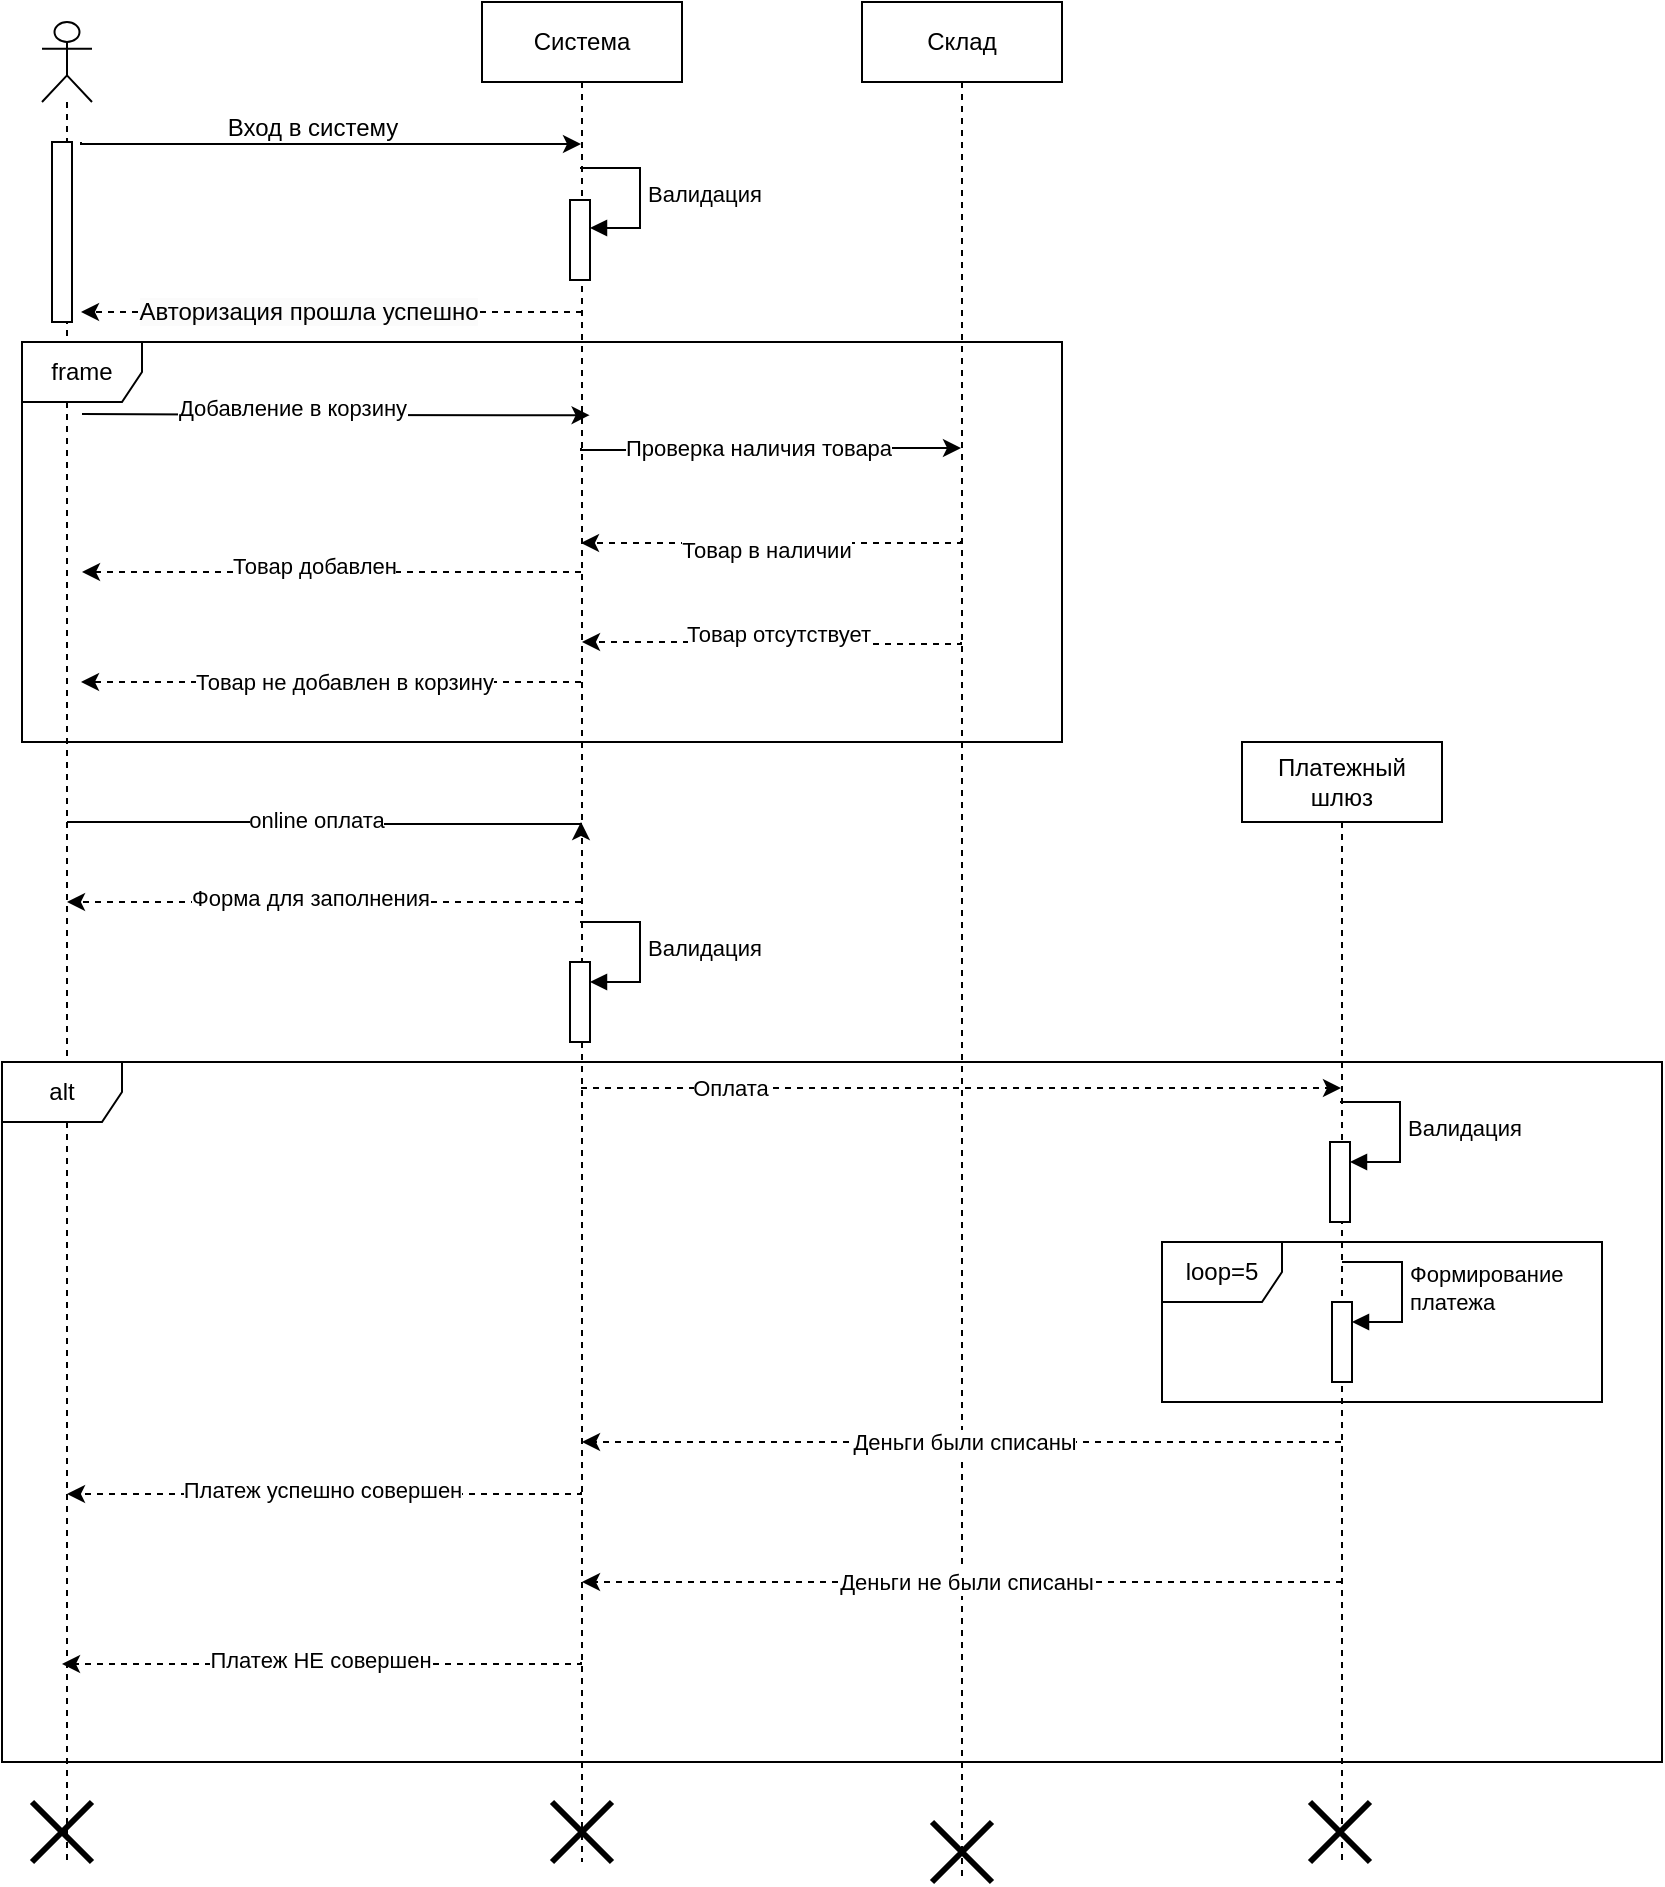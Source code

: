 <mxfile version="24.8.6">
  <diagram name="Страница — 1" id="6xXkJkRRRqOf_YEWVa_d">
    <mxGraphModel dx="756" dy="410" grid="1" gridSize="10" guides="1" tooltips="1" connect="1" arrows="1" fold="1" page="1" pageScale="1" pageWidth="827" pageHeight="1169" math="0" shadow="0">
      <root>
        <mxCell id="0" />
        <mxCell id="1" parent="0" />
        <mxCell id="rCTuz_Q_YtmbwdRgpNt7-6" style="edgeStyle=orthogonalEdgeStyle;rounded=0;orthogonalLoop=1;jettySize=auto;html=1;curved=0;" edge="1" parent="1" target="rCTuz_Q_YtmbwdRgpNt7-5">
          <mxGeometry relative="1" as="geometry">
            <mxPoint x="129.5" y="130" as="sourcePoint" />
            <mxPoint x="379.5" y="120" as="targetPoint" />
            <Array as="points">
              <mxPoint x="130" y="131" />
            </Array>
          </mxGeometry>
        </mxCell>
        <mxCell id="rCTuz_Q_YtmbwdRgpNt7-17" style="edgeStyle=orthogonalEdgeStyle;rounded=0;orthogonalLoop=1;jettySize=auto;html=1;curved=0;entryX=0.538;entryY=0.802;entryDx=0;entryDy=0;entryPerimeter=0;" edge="1" parent="1">
          <mxGeometry relative="1" as="geometry">
            <mxPoint x="130" y="266" as="sourcePoint" />
            <mxPoint x="383.8" y="266.6" as="targetPoint" />
            <Array as="points" />
          </mxGeometry>
        </mxCell>
        <mxCell id="rCTuz_Q_YtmbwdRgpNt7-18" value="Добавление в корзину" style="edgeLabel;html=1;align=center;verticalAlign=middle;resizable=0;points=[];" vertex="1" connectable="0" parent="rCTuz_Q_YtmbwdRgpNt7-17">
          <mxGeometry x="-0.175" y="4" relative="1" as="geometry">
            <mxPoint as="offset" />
          </mxGeometry>
        </mxCell>
        <mxCell id="rCTuz_Q_YtmbwdRgpNt7-35" style="edgeStyle=orthogonalEdgeStyle;rounded=0;orthogonalLoop=1;jettySize=auto;html=1;curved=0;" edge="1" parent="1" source="rCTuz_Q_YtmbwdRgpNt7-2">
          <mxGeometry relative="1" as="geometry">
            <mxPoint x="129.5" y="470" as="sourcePoint" />
            <mxPoint x="379.5" y="470" as="targetPoint" />
            <Array as="points">
              <mxPoint x="255" y="470" />
              <mxPoint x="255" y="471" />
            </Array>
          </mxGeometry>
        </mxCell>
        <mxCell id="rCTuz_Q_YtmbwdRgpNt7-36" value="online оплата" style="edgeLabel;html=1;align=center;verticalAlign=middle;resizable=0;points=[];" vertex="1" connectable="0" parent="rCTuz_Q_YtmbwdRgpNt7-35">
          <mxGeometry x="-0.239" y="1" relative="1" as="geometry">
            <mxPoint x="26" as="offset" />
          </mxGeometry>
        </mxCell>
        <mxCell id="rCTuz_Q_YtmbwdRgpNt7-2" value="" style="shape=umlLifeline;perimeter=lifelinePerimeter;whiteSpace=wrap;html=1;container=1;dropTarget=0;collapsible=0;recursiveResize=0;outlineConnect=0;portConstraint=eastwest;newEdgeStyle={&quot;curved&quot;:0,&quot;rounded&quot;:0};participant=umlActor;" vertex="1" parent="1">
          <mxGeometry x="110" y="70" width="25" height="920" as="geometry" />
        </mxCell>
        <mxCell id="rCTuz_Q_YtmbwdRgpNt7-24" value="" style="html=1;points=[[0,0,0,0,5],[0,1,0,0,-5],[1,0,0,0,5],[1,1,0,0,-5]];perimeter=orthogonalPerimeter;outlineConnect=0;targetShapes=umlLifeline;portConstraint=eastwest;newEdgeStyle={&quot;curved&quot;:0,&quot;rounded&quot;:0};" vertex="1" parent="rCTuz_Q_YtmbwdRgpNt7-2">
          <mxGeometry x="5" y="60" width="10" height="90" as="geometry" />
        </mxCell>
        <mxCell id="rCTuz_Q_YtmbwdRgpNt7-60" value="" style="shape=umlDestroy;whiteSpace=wrap;html=1;strokeWidth=3;targetShapes=umlLifeline;" vertex="1" parent="rCTuz_Q_YtmbwdRgpNt7-2">
          <mxGeometry x="-5" y="890" width="30" height="30" as="geometry" />
        </mxCell>
        <mxCell id="rCTuz_Q_YtmbwdRgpNt7-26" style="edgeStyle=orthogonalEdgeStyle;rounded=0;orthogonalLoop=1;jettySize=auto;html=1;curved=0;dashed=1;" edge="1" parent="1">
          <mxGeometry relative="1" as="geometry">
            <mxPoint x="569.5" y="329.5" as="sourcePoint" />
            <mxPoint x="379.5" y="330.5" as="targetPoint" />
            <Array as="points">
              <mxPoint x="570" y="330.5" />
            </Array>
          </mxGeometry>
        </mxCell>
        <mxCell id="rCTuz_Q_YtmbwdRgpNt7-29" value="Товар в наличии" style="edgeLabel;html=1;align=center;verticalAlign=middle;resizable=0;points=[];" vertex="1" connectable="0" parent="rCTuz_Q_YtmbwdRgpNt7-26">
          <mxGeometry x="0.035" y="3" relative="1" as="geometry">
            <mxPoint as="offset" />
          </mxGeometry>
        </mxCell>
        <mxCell id="rCTuz_Q_YtmbwdRgpNt7-30" style="edgeStyle=orthogonalEdgeStyle;rounded=0;orthogonalLoop=1;jettySize=auto;html=1;curved=0;dashed=1;" edge="1" parent="1" target="rCTuz_Q_YtmbwdRgpNt7-5">
          <mxGeometry relative="1" as="geometry">
            <mxPoint x="569.5" y="380" as="sourcePoint" />
            <mxPoint x="379.5" y="370" as="targetPoint" />
            <Array as="points">
              <mxPoint x="570" y="381" />
              <mxPoint x="475" y="381" />
              <mxPoint x="475" y="380" />
            </Array>
          </mxGeometry>
        </mxCell>
        <mxCell id="rCTuz_Q_YtmbwdRgpNt7-31" value="Товар отсутствует" style="edgeLabel;html=1;align=center;verticalAlign=middle;resizable=0;points=[];" vertex="1" connectable="0" parent="rCTuz_Q_YtmbwdRgpNt7-30">
          <mxGeometry x="0.266" y="-4" relative="1" as="geometry">
            <mxPoint x="27" as="offset" />
          </mxGeometry>
        </mxCell>
        <mxCell id="rCTuz_Q_YtmbwdRgpNt7-3" value="Склад" style="shape=umlLifeline;perimeter=lifelinePerimeter;whiteSpace=wrap;html=1;container=1;dropTarget=0;collapsible=0;recursiveResize=0;outlineConnect=0;portConstraint=eastwest;newEdgeStyle={&quot;curved&quot;:0,&quot;rounded&quot;:0};" vertex="1" parent="1">
          <mxGeometry x="520" y="60" width="100" height="940" as="geometry" />
        </mxCell>
        <mxCell id="rCTuz_Q_YtmbwdRgpNt7-63" value="" style="shape=umlDestroy;whiteSpace=wrap;html=1;strokeWidth=3;targetShapes=umlLifeline;" vertex="1" parent="rCTuz_Q_YtmbwdRgpNt7-3">
          <mxGeometry x="35" y="910" width="30" height="30" as="geometry" />
        </mxCell>
        <mxCell id="rCTuz_Q_YtmbwdRgpNt7-50" style="edgeStyle=orthogonalEdgeStyle;rounded=0;orthogonalLoop=1;jettySize=auto;html=1;curved=0;dashed=1;" edge="1" parent="1" source="rCTuz_Q_YtmbwdRgpNt7-4" target="rCTuz_Q_YtmbwdRgpNt7-5">
          <mxGeometry relative="1" as="geometry">
            <Array as="points">
              <mxPoint x="480" y="780" />
              <mxPoint x="480" y="780" />
            </Array>
          </mxGeometry>
        </mxCell>
        <mxCell id="rCTuz_Q_YtmbwdRgpNt7-51" value="Деньги были списаны" style="edgeLabel;html=1;align=center;verticalAlign=middle;resizable=0;points=[];" vertex="1" connectable="0" parent="rCTuz_Q_YtmbwdRgpNt7-50">
          <mxGeometry x="-0.191" y="2" relative="1" as="geometry">
            <mxPoint x="-35" y="-2" as="offset" />
          </mxGeometry>
        </mxCell>
        <mxCell id="rCTuz_Q_YtmbwdRgpNt7-4" value="Платежный шлюз" style="shape=umlLifeline;perimeter=lifelinePerimeter;whiteSpace=wrap;html=1;container=1;dropTarget=0;collapsible=0;recursiveResize=0;outlineConnect=0;portConstraint=eastwest;newEdgeStyle={&quot;curved&quot;:0,&quot;rounded&quot;:0};" vertex="1" parent="1">
          <mxGeometry x="710" y="430" width="100" height="560" as="geometry" />
        </mxCell>
        <mxCell id="rCTuz_Q_YtmbwdRgpNt7-44" value="" style="html=1;points=[[0,0,0,0,5],[0,1,0,0,-5],[1,0,0,0,5],[1,1,0,0,-5]];perimeter=orthogonalPerimeter;outlineConnect=0;targetShapes=umlLifeline;portConstraint=eastwest;newEdgeStyle={&quot;curved&quot;:0,&quot;rounded&quot;:0};" vertex="1" parent="rCTuz_Q_YtmbwdRgpNt7-4">
          <mxGeometry x="44" y="200" width="10" height="40" as="geometry" />
        </mxCell>
        <mxCell id="rCTuz_Q_YtmbwdRgpNt7-45" value="Валидация" style="html=1;align=left;spacingLeft=2;endArrow=block;rounded=0;edgeStyle=orthogonalEdgeStyle;curved=0;rounded=0;" edge="1" target="rCTuz_Q_YtmbwdRgpNt7-44" parent="rCTuz_Q_YtmbwdRgpNt7-4">
          <mxGeometry relative="1" as="geometry">
            <mxPoint x="49" y="180" as="sourcePoint" />
            <Array as="points">
              <mxPoint x="79" y="210" />
            </Array>
          </mxGeometry>
        </mxCell>
        <mxCell id="rCTuz_Q_YtmbwdRgpNt7-48" value="" style="html=1;points=[[0,0,0,0,5],[0,1,0,0,-5],[1,0,0,0,5],[1,1,0,0,-5]];perimeter=orthogonalPerimeter;outlineConnect=0;targetShapes=umlLifeline;portConstraint=eastwest;newEdgeStyle={&quot;curved&quot;:0,&quot;rounded&quot;:0};" vertex="1" parent="rCTuz_Q_YtmbwdRgpNt7-4">
          <mxGeometry x="45" y="280" width="10" height="40" as="geometry" />
        </mxCell>
        <mxCell id="rCTuz_Q_YtmbwdRgpNt7-49" value="Формирование&lt;div&gt;платежа&lt;/div&gt;" style="html=1;align=left;spacingLeft=2;endArrow=block;rounded=0;edgeStyle=orthogonalEdgeStyle;curved=0;rounded=0;" edge="1" target="rCTuz_Q_YtmbwdRgpNt7-48" parent="rCTuz_Q_YtmbwdRgpNt7-4">
          <mxGeometry relative="1" as="geometry">
            <mxPoint x="50" y="260" as="sourcePoint" />
            <Array as="points">
              <mxPoint x="80" y="290" />
            </Array>
          </mxGeometry>
        </mxCell>
        <mxCell id="rCTuz_Q_YtmbwdRgpNt7-64" value="" style="shape=umlDestroy;whiteSpace=wrap;html=1;strokeWidth=3;targetShapes=umlLifeline;" vertex="1" parent="rCTuz_Q_YtmbwdRgpNt7-4">
          <mxGeometry x="34" y="530" width="30" height="30" as="geometry" />
        </mxCell>
        <mxCell id="rCTuz_Q_YtmbwdRgpNt7-10" style="edgeStyle=orthogonalEdgeStyle;rounded=0;orthogonalLoop=1;jettySize=auto;html=1;curved=0;dashed=1;" edge="1" parent="1">
          <mxGeometry relative="1" as="geometry">
            <mxPoint x="380" y="215" as="sourcePoint" />
            <mxPoint x="129.5" y="215" as="targetPoint" />
          </mxGeometry>
        </mxCell>
        <mxCell id="rCTuz_Q_YtmbwdRgpNt7-16" value="&lt;span style=&quot;font-size: 12px; background-color: rgb(251, 251, 251);&quot;&gt;Авторизация прошла успешно&lt;/span&gt;" style="edgeLabel;html=1;align=center;verticalAlign=middle;resizable=0;points=[];" vertex="1" connectable="0" parent="rCTuz_Q_YtmbwdRgpNt7-10">
          <mxGeometry x="0.097" y="3" relative="1" as="geometry">
            <mxPoint y="-3" as="offset" />
          </mxGeometry>
        </mxCell>
        <mxCell id="rCTuz_Q_YtmbwdRgpNt7-19" style="edgeStyle=orthogonalEdgeStyle;rounded=0;orthogonalLoop=1;jettySize=auto;html=1;curved=0;dashed=1;" edge="1" parent="1">
          <mxGeometry relative="1" as="geometry">
            <mxPoint x="379.5" y="345" as="sourcePoint" />
            <mxPoint x="130" y="345" as="targetPoint" />
          </mxGeometry>
        </mxCell>
        <mxCell id="rCTuz_Q_YtmbwdRgpNt7-21" value="Товар добавлен" style="edgeLabel;html=1;align=center;verticalAlign=middle;resizable=0;points=[];" vertex="1" connectable="0" parent="rCTuz_Q_YtmbwdRgpNt7-19">
          <mxGeometry x="0.273" y="-3" relative="1" as="geometry">
            <mxPoint x="25" as="offset" />
          </mxGeometry>
        </mxCell>
        <mxCell id="rCTuz_Q_YtmbwdRgpNt7-22" style="edgeStyle=orthogonalEdgeStyle;rounded=0;orthogonalLoop=1;jettySize=auto;html=1;curved=0;" edge="1" parent="1">
          <mxGeometry relative="1" as="geometry">
            <mxPoint x="379.5" y="283" as="sourcePoint" />
            <mxPoint x="569.5" y="283" as="targetPoint" />
            <Array as="points">
              <mxPoint x="380" y="284" />
              <mxPoint x="435" y="284" />
              <mxPoint x="435" y="283" />
            </Array>
          </mxGeometry>
        </mxCell>
        <mxCell id="rCTuz_Q_YtmbwdRgpNt7-23" value="Проверка наличия товара" style="edgeLabel;html=1;align=center;verticalAlign=middle;resizable=0;points=[];" vertex="1" connectable="0" parent="rCTuz_Q_YtmbwdRgpNt7-22">
          <mxGeometry x="-0.504" y="1" relative="1" as="geometry">
            <mxPoint x="42" as="offset" />
          </mxGeometry>
        </mxCell>
        <mxCell id="rCTuz_Q_YtmbwdRgpNt7-32" style="edgeStyle=orthogonalEdgeStyle;rounded=0;orthogonalLoop=1;jettySize=auto;html=1;curved=0;dashed=1;" edge="1" parent="1">
          <mxGeometry relative="1" as="geometry">
            <mxPoint x="379.5" y="400" as="sourcePoint" />
            <mxPoint x="129.5" y="400" as="targetPoint" />
          </mxGeometry>
        </mxCell>
        <mxCell id="rCTuz_Q_YtmbwdRgpNt7-33" value="Товар не добавлен в корзину" style="edgeLabel;html=1;align=center;verticalAlign=middle;resizable=0;points=[];" vertex="1" connectable="0" parent="rCTuz_Q_YtmbwdRgpNt7-32">
          <mxGeometry x="0.351" relative="1" as="geometry">
            <mxPoint x="50" as="offset" />
          </mxGeometry>
        </mxCell>
        <mxCell id="rCTuz_Q_YtmbwdRgpNt7-37" style="edgeStyle=orthogonalEdgeStyle;rounded=0;orthogonalLoop=1;jettySize=auto;html=1;curved=0;dashed=1;" edge="1" parent="1" source="rCTuz_Q_YtmbwdRgpNt7-5" target="rCTuz_Q_YtmbwdRgpNt7-2">
          <mxGeometry relative="1" as="geometry">
            <Array as="points">
              <mxPoint x="240" y="510" />
              <mxPoint x="240" y="510" />
            </Array>
          </mxGeometry>
        </mxCell>
        <mxCell id="rCTuz_Q_YtmbwdRgpNt7-38" value="Форма для заполнения" style="edgeLabel;html=1;align=center;verticalAlign=middle;resizable=0;points=[];" vertex="1" connectable="0" parent="rCTuz_Q_YtmbwdRgpNt7-37">
          <mxGeometry x="0.246" y="-2" relative="1" as="geometry">
            <mxPoint x="24" as="offset" />
          </mxGeometry>
        </mxCell>
        <mxCell id="rCTuz_Q_YtmbwdRgpNt7-41" style="edgeStyle=orthogonalEdgeStyle;rounded=0;orthogonalLoop=1;jettySize=auto;html=1;curved=0;dashed=1;" edge="1" parent="1">
          <mxGeometry relative="1" as="geometry">
            <mxPoint x="379.5" y="603" as="sourcePoint" />
            <mxPoint x="759.5" y="603" as="targetPoint" />
            <Array as="points">
              <mxPoint x="450" y="603" />
              <mxPoint x="450" y="603" />
            </Array>
          </mxGeometry>
        </mxCell>
        <mxCell id="rCTuz_Q_YtmbwdRgpNt7-42" value="Оплата" style="edgeLabel;html=1;align=center;verticalAlign=middle;resizable=0;points=[];" vertex="1" connectable="0" parent="rCTuz_Q_YtmbwdRgpNt7-41">
          <mxGeometry x="-0.61" relative="1" as="geometry">
            <mxPoint as="offset" />
          </mxGeometry>
        </mxCell>
        <mxCell id="rCTuz_Q_YtmbwdRgpNt7-52" style="edgeStyle=orthogonalEdgeStyle;rounded=0;orthogonalLoop=1;jettySize=auto;html=1;curved=0;dashed=1;" edge="1" parent="1" target="rCTuz_Q_YtmbwdRgpNt7-2">
          <mxGeometry relative="1" as="geometry">
            <mxPoint x="379.5" y="805" as="sourcePoint" />
            <mxPoint x="119.5" y="800" as="targetPoint" />
            <Array as="points">
              <mxPoint x="380" y="806" />
            </Array>
          </mxGeometry>
        </mxCell>
        <mxCell id="rCTuz_Q_YtmbwdRgpNt7-53" value="Платеж успешно совершен" style="edgeLabel;html=1;align=center;verticalAlign=middle;resizable=0;points=[];" vertex="1" connectable="0" parent="rCTuz_Q_YtmbwdRgpNt7-52">
          <mxGeometry x="0.207" y="-2" relative="1" as="geometry">
            <mxPoint x="25" as="offset" />
          </mxGeometry>
        </mxCell>
        <mxCell id="rCTuz_Q_YtmbwdRgpNt7-5" value="Система" style="shape=umlLifeline;perimeter=lifelinePerimeter;whiteSpace=wrap;html=1;container=1;dropTarget=0;collapsible=0;recursiveResize=0;outlineConnect=0;portConstraint=eastwest;newEdgeStyle={&quot;curved&quot;:0,&quot;rounded&quot;:0};" vertex="1" parent="1">
          <mxGeometry x="330" y="60" width="100" height="930" as="geometry" />
        </mxCell>
        <mxCell id="rCTuz_Q_YtmbwdRgpNt7-14" value="" style="html=1;points=[[0,0,0,0,5],[0,1,0,0,-5],[1,0,0,0,5],[1,1,0,0,-5]];perimeter=orthogonalPerimeter;outlineConnect=0;targetShapes=umlLifeline;portConstraint=eastwest;newEdgeStyle={&quot;curved&quot;:0,&quot;rounded&quot;:0};" vertex="1" parent="rCTuz_Q_YtmbwdRgpNt7-5">
          <mxGeometry x="44" y="99" width="10" height="40" as="geometry" />
        </mxCell>
        <mxCell id="rCTuz_Q_YtmbwdRgpNt7-15" value="Валидация" style="html=1;align=left;spacingLeft=2;endArrow=block;rounded=0;edgeStyle=orthogonalEdgeStyle;curved=0;rounded=0;" edge="1" parent="rCTuz_Q_YtmbwdRgpNt7-5">
          <mxGeometry relative="1" as="geometry">
            <mxPoint x="49" y="83" as="sourcePoint" />
            <Array as="points">
              <mxPoint x="79" y="113" />
            </Array>
            <mxPoint x="54" y="113" as="targetPoint" />
          </mxGeometry>
        </mxCell>
        <mxCell id="rCTuz_Q_YtmbwdRgpNt7-40" value="Валидация" style="html=1;align=left;spacingLeft=2;endArrow=block;rounded=0;edgeStyle=orthogonalEdgeStyle;curved=0;rounded=0;" edge="1" target="rCTuz_Q_YtmbwdRgpNt7-39" parent="rCTuz_Q_YtmbwdRgpNt7-5">
          <mxGeometry relative="1" as="geometry">
            <mxPoint x="49" y="460" as="sourcePoint" />
            <Array as="points">
              <mxPoint x="79" y="490" />
            </Array>
          </mxGeometry>
        </mxCell>
        <mxCell id="rCTuz_Q_YtmbwdRgpNt7-39" value="" style="html=1;points=[[0,0,0,0,5],[0,1,0,0,-5],[1,0,0,0,5],[1,1,0,0,-5]];perimeter=orthogonalPerimeter;outlineConnect=0;targetShapes=umlLifeline;portConstraint=eastwest;newEdgeStyle={&quot;curved&quot;:0,&quot;rounded&quot;:0};" vertex="1" parent="rCTuz_Q_YtmbwdRgpNt7-5">
          <mxGeometry x="44" y="480" width="10" height="40" as="geometry" />
        </mxCell>
        <mxCell id="rCTuz_Q_YtmbwdRgpNt7-62" value="" style="shape=umlDestroy;whiteSpace=wrap;html=1;strokeWidth=3;targetShapes=umlLifeline;" vertex="1" parent="rCTuz_Q_YtmbwdRgpNt7-5">
          <mxGeometry x="35" y="900" width="30" height="30" as="geometry" />
        </mxCell>
        <mxCell id="rCTuz_Q_YtmbwdRgpNt7-7" value="Вход в систему" style="text;html=1;align=center;verticalAlign=middle;resizable=0;points=[];autosize=1;strokeColor=none;fillColor=none;" vertex="1" parent="1">
          <mxGeometry x="190" y="108" width="110" height="30" as="geometry" />
        </mxCell>
        <mxCell id="rCTuz_Q_YtmbwdRgpNt7-25" value="frame" style="shape=umlFrame;whiteSpace=wrap;html=1;pointerEvents=0;" vertex="1" parent="1">
          <mxGeometry x="100" y="230" width="520" height="200" as="geometry" />
        </mxCell>
        <mxCell id="rCTuz_Q_YtmbwdRgpNt7-54" value="loop=5" style="shape=umlFrame;whiteSpace=wrap;html=1;pointerEvents=0;" vertex="1" parent="1">
          <mxGeometry x="670" y="680" width="220" height="80" as="geometry" />
        </mxCell>
        <mxCell id="rCTuz_Q_YtmbwdRgpNt7-55" value="alt" style="shape=umlFrame;whiteSpace=wrap;html=1;pointerEvents=0;" vertex="1" parent="1">
          <mxGeometry x="90" y="590" width="830" height="350" as="geometry" />
        </mxCell>
        <mxCell id="rCTuz_Q_YtmbwdRgpNt7-56" style="edgeStyle=orthogonalEdgeStyle;rounded=0;orthogonalLoop=1;jettySize=auto;html=1;curved=0;dashed=1;" edge="1" parent="1">
          <mxGeometry relative="1" as="geometry">
            <mxPoint x="760" y="850" as="sourcePoint" />
            <mxPoint x="380" y="850" as="targetPoint" />
            <Array as="points">
              <mxPoint x="480" y="850" />
              <mxPoint x="480" y="850" />
            </Array>
          </mxGeometry>
        </mxCell>
        <mxCell id="rCTuz_Q_YtmbwdRgpNt7-57" value="Деньги не были списаны" style="edgeLabel;html=1;align=center;verticalAlign=middle;resizable=0;points=[];" vertex="1" connectable="0" parent="rCTuz_Q_YtmbwdRgpNt7-56">
          <mxGeometry x="-0.191" y="2" relative="1" as="geometry">
            <mxPoint x="-35" y="-2" as="offset" />
          </mxGeometry>
        </mxCell>
        <mxCell id="rCTuz_Q_YtmbwdRgpNt7-58" style="edgeStyle=orthogonalEdgeStyle;rounded=0;orthogonalLoop=1;jettySize=auto;html=1;curved=0;dashed=1;" edge="1" parent="1">
          <mxGeometry relative="1" as="geometry">
            <mxPoint x="379.5" y="890" as="sourcePoint" />
            <mxPoint x="120" y="891" as="targetPoint" />
            <Array as="points">
              <mxPoint x="380" y="891" />
            </Array>
          </mxGeometry>
        </mxCell>
        <mxCell id="rCTuz_Q_YtmbwdRgpNt7-59" value="Платеж НЕ совершен" style="edgeLabel;html=1;align=center;verticalAlign=middle;resizable=0;points=[];" vertex="1" connectable="0" parent="rCTuz_Q_YtmbwdRgpNt7-58">
          <mxGeometry x="0.207" y="-2" relative="1" as="geometry">
            <mxPoint x="25" as="offset" />
          </mxGeometry>
        </mxCell>
      </root>
    </mxGraphModel>
  </diagram>
</mxfile>
